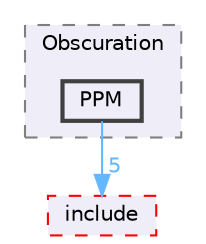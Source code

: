 digraph "C:/Users/Katia/Documents/GitHub/code_base_obscuration/main/Obscuration/PPM"
{
 // LATEX_PDF_SIZE
  bgcolor="transparent";
  edge [fontname=Helvetica,fontsize=10,labelfontname=Helvetica,labelfontsize=10];
  node [fontname=Helvetica,fontsize=10,shape=box,height=0.2,width=0.4];
  compound=true
  subgraph clusterdir_4532a5c91a6689f9302f4ec4d6c356cc {
    graph [ bgcolor="#efedf7", pencolor="grey50", label="Obscuration", fontname=Helvetica,fontsize=10 style="filled,dashed", URL="dir_4532a5c91a6689f9302f4ec4d6c356cc.html",tooltip=""]
  dir_d3c509c0575cc6ffc8d42fe53b6701c1 [label="PPM", fillcolor="#efedf7", color="grey25", style="filled,bold", URL="dir_d3c509c0575cc6ffc8d42fe53b6701c1.html",tooltip=""];
  }
  dir_235dc5c59b87e38be3bd5a5d049b3fd6 [label="include", fillcolor="#efedf7", color="red", style="filled,dashed", URL="dir_235dc5c59b87e38be3bd5a5d049b3fd6.html",tooltip=""];
  dir_d3c509c0575cc6ffc8d42fe53b6701c1->dir_235dc5c59b87e38be3bd5a5d049b3fd6 [headlabel="5", labeldistance=1.5 headhref="dir_000032_000016.html" href="dir_000032_000016.html" color="steelblue1" fontcolor="steelblue1"];
}
